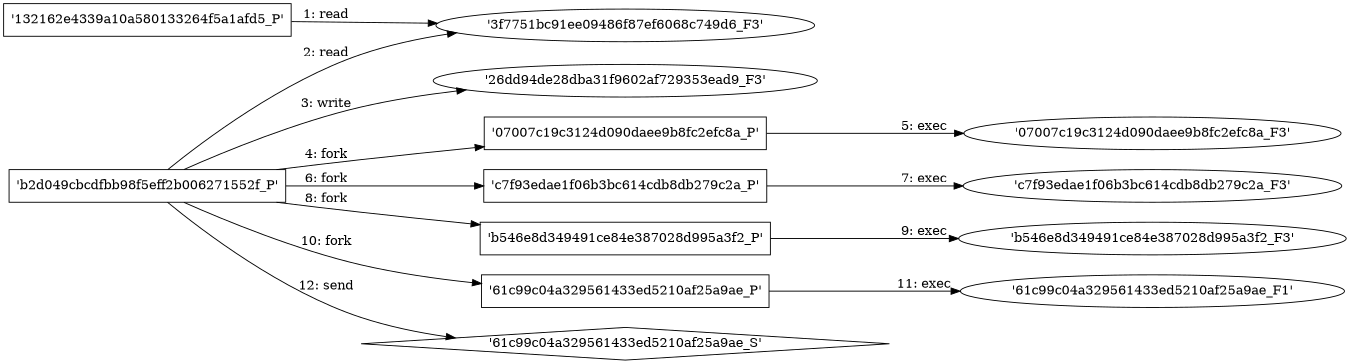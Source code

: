 digraph "D:\Learning\Paper\apt\基于CTI的攻击预警\Dataset\攻击图\ASGfromALLCTI\Threat Source newsletter for June 25, 2020.dot" {
rankdir="LR"
size="9"
fixedsize="false"
splines="true"
nodesep=0.3
ranksep=0
fontsize=10
overlap="scalexy"
engine= "neato"
	"'3f7751bc91ee09486f87ef6068c749d6_F3'" [node_type=file shape=ellipse]
	"'132162e4339a10a580133264f5a1afd5_P'" [node_type=Process shape=box]
	"'132162e4339a10a580133264f5a1afd5_P'" -> "'3f7751bc91ee09486f87ef6068c749d6_F3'" [label="1: read"]
	"'3f7751bc91ee09486f87ef6068c749d6_F3'" [node_type=file shape=ellipse]
	"'b2d049cbcdfbb98f5eff2b006271552f_P'" [node_type=Process shape=box]
	"'b2d049cbcdfbb98f5eff2b006271552f_P'" -> "'3f7751bc91ee09486f87ef6068c749d6_F3'" [label="2: read"]
	"'26dd94de28dba31f9602af729353ead9_F3'" [node_type=file shape=ellipse]
	"'b2d049cbcdfbb98f5eff2b006271552f_P'" [node_type=Process shape=box]
	"'b2d049cbcdfbb98f5eff2b006271552f_P'" -> "'26dd94de28dba31f9602af729353ead9_F3'" [label="3: write"]
	"'b2d049cbcdfbb98f5eff2b006271552f_P'" [node_type=Process shape=box]
	"'07007c19c3124d090daee9b8fc2efc8a_P'" [node_type=Process shape=box]
	"'b2d049cbcdfbb98f5eff2b006271552f_P'" -> "'07007c19c3124d090daee9b8fc2efc8a_P'" [label="4: fork"]
	"'07007c19c3124d090daee9b8fc2efc8a_P'" [node_type=Process shape=box]
	"'07007c19c3124d090daee9b8fc2efc8a_F3'" [node_type=File shape=ellipse]
	"'07007c19c3124d090daee9b8fc2efc8a_P'" -> "'07007c19c3124d090daee9b8fc2efc8a_F3'" [label="5: exec"]
	"'b2d049cbcdfbb98f5eff2b006271552f_P'" [node_type=Process shape=box]
	"'c7f93edae1f06b3bc614cdb8db279c2a_P'" [node_type=Process shape=box]
	"'b2d049cbcdfbb98f5eff2b006271552f_P'" -> "'c7f93edae1f06b3bc614cdb8db279c2a_P'" [label="6: fork"]
	"'c7f93edae1f06b3bc614cdb8db279c2a_P'" [node_type=Process shape=box]
	"'c7f93edae1f06b3bc614cdb8db279c2a_F3'" [node_type=File shape=ellipse]
	"'c7f93edae1f06b3bc614cdb8db279c2a_P'" -> "'c7f93edae1f06b3bc614cdb8db279c2a_F3'" [label="7: exec"]
	"'b2d049cbcdfbb98f5eff2b006271552f_P'" [node_type=Process shape=box]
	"'b546e8d349491ce84e387028d995a3f2_P'" [node_type=Process shape=box]
	"'b2d049cbcdfbb98f5eff2b006271552f_P'" -> "'b546e8d349491ce84e387028d995a3f2_P'" [label="8: fork"]
	"'b546e8d349491ce84e387028d995a3f2_P'" [node_type=Process shape=box]
	"'b546e8d349491ce84e387028d995a3f2_F3'" [node_type=File shape=ellipse]
	"'b546e8d349491ce84e387028d995a3f2_P'" -> "'b546e8d349491ce84e387028d995a3f2_F3'" [label="9: exec"]
	"'b2d049cbcdfbb98f5eff2b006271552f_P'" [node_type=Process shape=box]
	"'61c99c04a329561433ed5210af25a9ae_P'" [node_type=Process shape=box]
	"'b2d049cbcdfbb98f5eff2b006271552f_P'" -> "'61c99c04a329561433ed5210af25a9ae_P'" [label="10: fork"]
	"'61c99c04a329561433ed5210af25a9ae_P'" [node_type=Process shape=box]
	"'61c99c04a329561433ed5210af25a9ae_F1'" [node_type=File shape=ellipse]
	"'61c99c04a329561433ed5210af25a9ae_P'" -> "'61c99c04a329561433ed5210af25a9ae_F1'" [label="11: exec"]
	"'61c99c04a329561433ed5210af25a9ae_S'" [node_type=Socket shape=diamond]
	"'b2d049cbcdfbb98f5eff2b006271552f_P'" [node_type=Process shape=box]
	"'b2d049cbcdfbb98f5eff2b006271552f_P'" -> "'61c99c04a329561433ed5210af25a9ae_S'" [label="12: send"]
}
